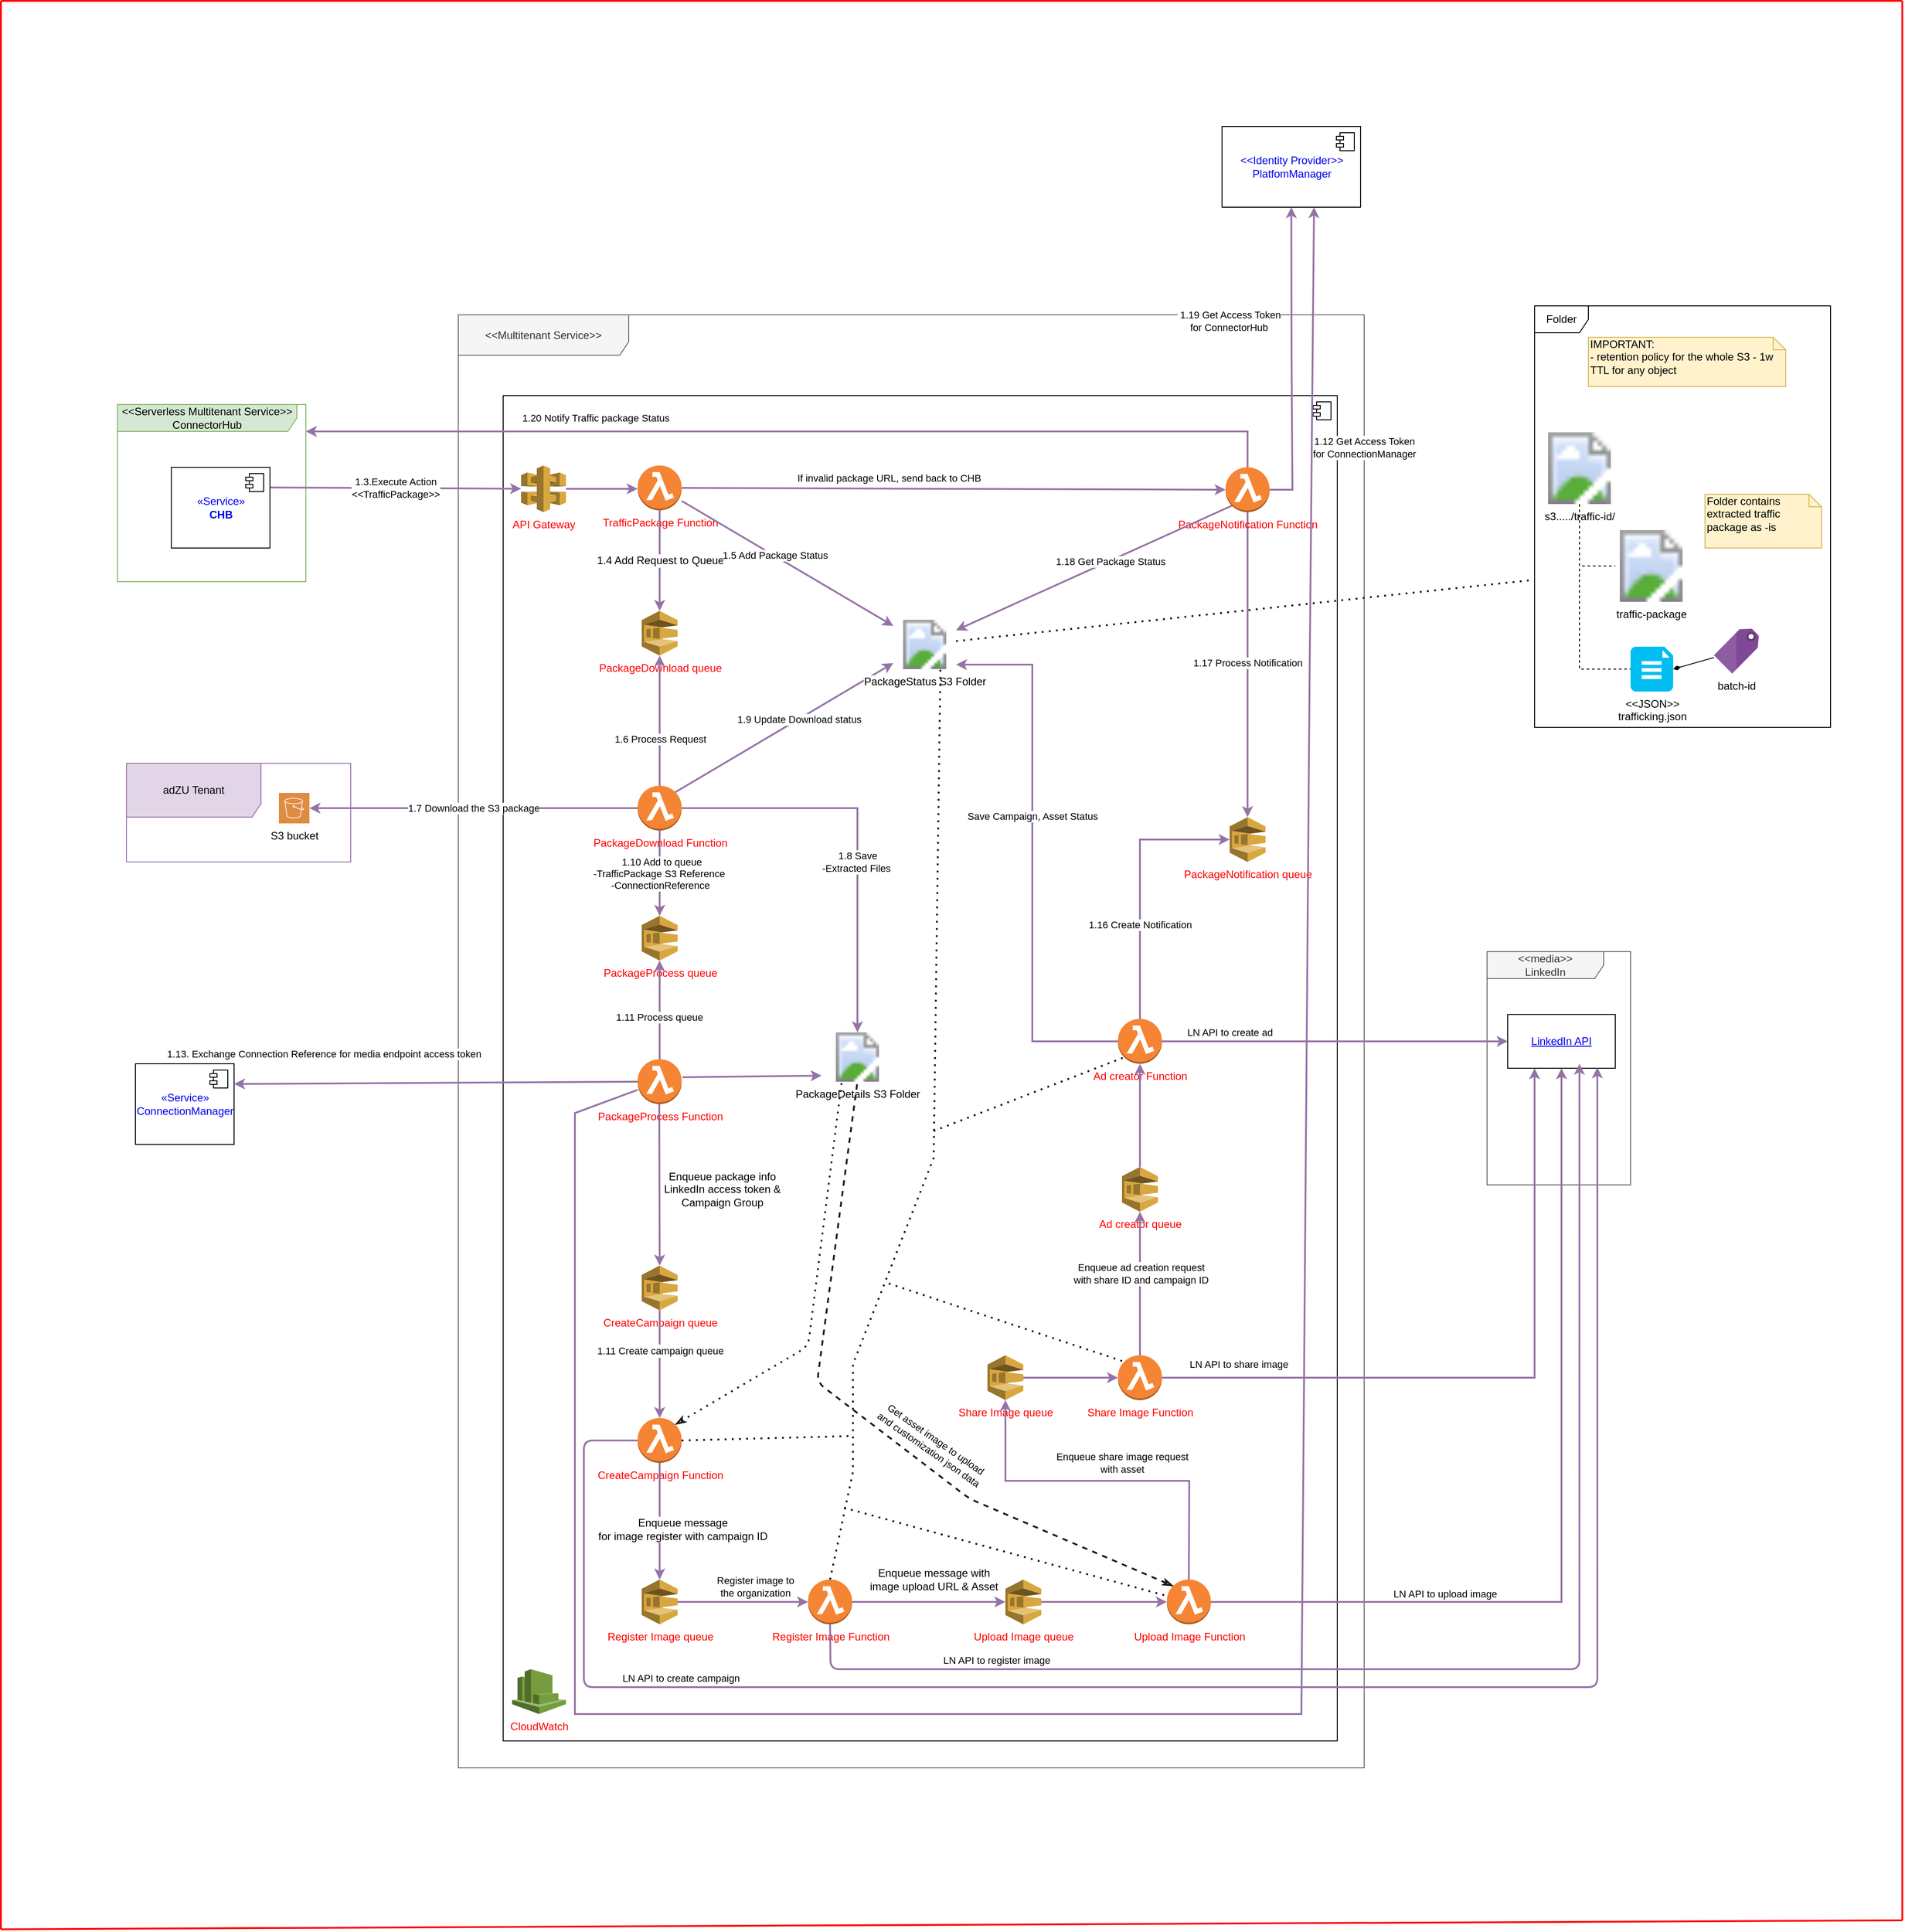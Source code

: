 <mxfile version="20.0.1" type="github">
  <diagram id="2nafvPesXBV369Mlgwu8" name="Page-1">
    <mxGraphModel dx="2031" dy="2743" grid="1" gridSize="10" guides="1" tooltips="1" connect="1" arrows="1" fold="1" page="1" pageScale="1" pageWidth="1169" pageHeight="1654" math="0" shadow="0">
      <root>
        <mxCell id="0" />
        <mxCell id="1" parent="0" />
        <mxCell id="rJLXyOpNKVKNRPo0n4hy-1" value="&amp;lt;&amp;lt;Multitenant Service&amp;gt;&amp;gt;" style="shape=umlFrame;whiteSpace=wrap;html=1;width=190;height=45;fillColor=#f5f5f5;strokeColor=#666666;fontColor=#333333;" parent="1" vertex="1">
          <mxGeometry x="640" y="-760" width="1010" height="1620" as="geometry" />
        </mxCell>
        <UserObject label="" id="rJLXyOpNKVKNRPo0n4hy-2">
          <mxCell style="html=1;dropTarget=0;" parent="1" vertex="1">
            <mxGeometry x="690" y="-670" width="930" height="1500" as="geometry" />
          </mxCell>
        </UserObject>
        <mxCell id="rJLXyOpNKVKNRPo0n4hy-3" value="" style="shape=component;jettyWidth=8;jettyHeight=4;" parent="rJLXyOpNKVKNRPo0n4hy-2" vertex="1">
          <mxGeometry x="1" width="20" height="20" relative="1" as="geometry">
            <mxPoint x="-27" y="7" as="offset" />
          </mxGeometry>
        </mxCell>
        <mxCell id="rJLXyOpNKVKNRPo0n4hy-4" value="adZU Tenant&lt;br&gt;" style="shape=umlFrame;whiteSpace=wrap;html=1;width=150;height=60;fillColor=#e1d5e7;strokeColor=#9673a6;" parent="1" vertex="1">
          <mxGeometry x="270" y="-260" width="250" height="110" as="geometry" />
        </mxCell>
        <mxCell id="rJLXyOpNKVKNRPo0n4hy-5" value="&amp;lt;&amp;lt;Serverless Multitenant Service&amp;gt;&amp;gt;&lt;br&gt;ConnectorHub" style="shape=umlFrame;whiteSpace=wrap;html=1;width=200;height=30;fillColor=#d5e8d4;strokeColor=#82b366;" parent="1" vertex="1">
          <mxGeometry x="260" y="-660" width="210" height="197.5" as="geometry" />
        </mxCell>
        <mxCell id="rJLXyOpNKVKNRPo0n4hy-6" value="&amp;lt;&amp;lt;media&amp;gt;&amp;gt;&lt;br&gt;LinkedIn" style="shape=umlFrame;whiteSpace=wrap;html=1;width=130;height=30;fillColor=#f5f5f5;strokeColor=#666666;fontColor=#333333;" parent="1" vertex="1">
          <mxGeometry x="1787" y="-50" width="160" height="260" as="geometry" />
        </mxCell>
        <mxCell id="rJLXyOpNKVKNRPo0n4hy-7" value="S3 bucket" style="pointerEvents=1;shadow=0;dashed=0;html=1;strokeColor=none;fillColor=#DF8C42;labelPosition=center;verticalLabelPosition=bottom;verticalAlign=top;align=center;outlineConnect=0;shape=mxgraph.veeam2.aws_s3;" parent="1" vertex="1">
          <mxGeometry x="440" y="-227" width="34" height="34" as="geometry" />
        </mxCell>
        <mxCell id="rJLXyOpNKVKNRPo0n4hy-8" value="1.3.Execute Action&lt;br&gt;&amp;lt;&amp;lt;TrafficPackage&amp;gt;&amp;gt;" style="edgeStyle=none;rounded=0;orthogonalLoop=1;jettySize=auto;html=1;fillColor=#e1d5e7;strokeColor=#9673a6;strokeWidth=2;exitX=1;exitY=0.25;exitDx=0;exitDy=0;" parent="1" source="rJLXyOpNKVKNRPo0n4hy-46" target="rJLXyOpNKVKNRPo0n4hy-10" edge="1">
          <mxGeometry relative="1" as="geometry">
            <mxPoint x="970.96" y="-443.945" as="targetPoint" />
            <mxPoint x="650" y="-442.575" as="sourcePoint" />
          </mxGeometry>
        </mxCell>
        <mxCell id="rJLXyOpNKVKNRPo0n4hy-9" value="&lt;font color=&quot;#ff0000&quot;&gt;TrafficPackage Function&lt;/font&gt;" style="outlineConnect=0;dashed=0;verticalLabelPosition=bottom;verticalAlign=top;align=center;html=1;shape=mxgraph.aws3.lambda_function;fillColor=#F58534;gradientColor=none;" parent="1" vertex="1">
          <mxGeometry x="840" y="-592" width="49" height="50" as="geometry" />
        </mxCell>
        <mxCell id="rJLXyOpNKVKNRPo0n4hy-10" value="&lt;font color=&quot;#ff0000&quot;&gt;API Gateway&lt;/font&gt;" style="outlineConnect=0;dashed=0;verticalLabelPosition=bottom;verticalAlign=top;align=center;html=1;shape=mxgraph.aws3.api_gateway;fillColor=#D9A741;gradientColor=none;" parent="1" vertex="1">
          <mxGeometry x="710" y="-592" width="50" height="52" as="geometry" />
        </mxCell>
        <mxCell id="rJLXyOpNKVKNRPo0n4hy-11" value="" style="endArrow=classic;html=1;fillColor=#e1d5e7;strokeColor=#9673a6;strokeWidth=2;" parent="1" source="rJLXyOpNKVKNRPo0n4hy-10" edge="1">
          <mxGeometry width="50" height="50" relative="1" as="geometry">
            <mxPoint x="960" y="-650" as="sourcePoint" />
            <mxPoint x="840" y="-566" as="targetPoint" />
          </mxGeometry>
        </mxCell>
        <mxCell id="rJLXyOpNKVKNRPo0n4hy-12" value="&lt;font color=&quot;#ff0000&quot;&gt;PackageDownload queue&lt;/font&gt;" style="outlineConnect=0;dashed=0;verticalLabelPosition=bottom;verticalAlign=top;align=center;html=1;shape=mxgraph.aws3.sqs;fillColor=#D9A741;gradientColor=none;" parent="1" vertex="1">
          <mxGeometry x="844.5" y="-430" width="40" height="50" as="geometry" />
        </mxCell>
        <mxCell id="rJLXyOpNKVKNRPo0n4hy-13" value="1.13. Exchange Connection Reference for media endpoint access token" style="edgeStyle=none;rounded=0;orthogonalLoop=1;jettySize=auto;html=1;entryX=1;entryY=0.25;entryDx=0;entryDy=0;fillColor=#e1d5e7;strokeColor=#9673a6;strokeWidth=2;exitX=0;exitY=0.5;exitDx=0;exitDy=0;exitPerimeter=0;" parent="1" source="rJLXyOpNKVKNRPo0n4hy-65" target="rJLXyOpNKVKNRPo0n4hy-48" edge="1">
          <mxGeometry x="0.556" y="-33" relative="1" as="geometry">
            <mxPoint x="927.835" y="-480" as="sourcePoint" />
            <mxPoint as="offset" />
          </mxGeometry>
        </mxCell>
        <mxCell id="rJLXyOpNKVKNRPo0n4hy-14" value="&amp;nbsp;1.19 Get Access Token &lt;br&gt;for ConnectorHub" style="edgeStyle=none;rounded=0;orthogonalLoop=1;jettySize=auto;html=1;fillColor=#e1d5e7;strokeColor=#9673a6;strokeWidth=2;exitX=1;exitY=0.5;exitDx=0;exitDy=0;exitPerimeter=0;entryX=0.5;entryY=1;entryDx=0;entryDy=0;" parent="1" source="rJLXyOpNKVKNRPo0n4hy-39" edge="1" target="rJLXyOpNKVKNRPo0n4hy-50">
          <mxGeometry x="0.255" y="70" relative="1" as="geometry">
            <mxPoint as="offset" />
            <mxPoint x="1110" y="-566" as="sourcePoint" />
            <mxPoint x="1540" y="-879" as="targetPoint" />
            <Array as="points">
              <mxPoint x="1570" y="-565" />
              <mxPoint x="1569" y="-720" />
            </Array>
          </mxGeometry>
        </mxCell>
        <mxCell id="rJLXyOpNKVKNRPo0n4hy-15" value="1.7 Download the S3 package" style="edgeStyle=none;rounded=0;orthogonalLoop=1;jettySize=auto;html=1;fillColor=#e1d5e7;strokeColor=#9673a6;strokeWidth=2;exitX=0;exitY=0.5;exitDx=0;exitDy=0;exitPerimeter=0;" parent="1" source="rJLXyOpNKVKNRPo0n4hy-19" target="rJLXyOpNKVKNRPo0n4hy-7" edge="1">
          <mxGeometry relative="1" as="geometry">
            <mxPoint x="1165" y="-530" as="sourcePoint" />
            <mxPoint x="610" y="-188" as="targetPoint" />
          </mxGeometry>
        </mxCell>
        <mxCell id="rJLXyOpNKVKNRPo0n4hy-16" value="&lt;span style=&quot;font-size: 12px&quot;&gt;1.4 Add Request to Queue&lt;/span&gt;" style="edgeStyle=none;rounded=0;orthogonalLoop=1;jettySize=auto;html=1;fillColor=#e1d5e7;strokeColor=#9673a6;strokeWidth=2;exitX=0.5;exitY=1;exitDx=0;exitDy=0;exitPerimeter=0;" parent="1" source="rJLXyOpNKVKNRPo0n4hy-9" target="rJLXyOpNKVKNRPo0n4hy-12" edge="1">
          <mxGeometry relative="1" as="geometry">
            <mxPoint x="1165" y="-530" as="sourcePoint" />
            <mxPoint x="624" y="-164.486" as="targetPoint" />
          </mxGeometry>
        </mxCell>
        <mxCell id="rJLXyOpNKVKNRPo0n4hy-17" value="&amp;nbsp;1.10 Add to queue&lt;br&gt;-TrafficPackage S3 Reference&amp;nbsp;&lt;br&gt;-ConnectionReference" style="edgeStyle=orthogonalEdgeStyle;rounded=0;orthogonalLoop=1;jettySize=auto;html=1;strokeWidth=2;fillColor=#e1d5e7;strokeColor=#9673a6;" parent="1" source="rJLXyOpNKVKNRPo0n4hy-19" target="rJLXyOpNKVKNRPo0n4hy-20" edge="1">
          <mxGeometry relative="1" as="geometry" />
        </mxCell>
        <mxCell id="rJLXyOpNKVKNRPo0n4hy-18" value="1.8 Save &lt;br&gt;-Extracted Files&amp;nbsp;" style="edgeStyle=orthogonalEdgeStyle;rounded=0;orthogonalLoop=1;jettySize=auto;html=1;fillColor=#e1d5e7;strokeColor=#9673a6;strokeWidth=2;exitX=1;exitY=0.5;exitDx=0;exitDy=0;exitPerimeter=0;" parent="1" source="rJLXyOpNKVKNRPo0n4hy-19" target="rJLXyOpNKVKNRPo0n4hy-53" edge="1">
          <mxGeometry x="0.148" relative="1" as="geometry">
            <mxPoint x="1180.5" y="-215" as="sourcePoint" />
            <mxPoint x="1361" y="-215" as="targetPoint" />
            <mxPoint as="offset" />
          </mxGeometry>
        </mxCell>
        <mxCell id="rJLXyOpNKVKNRPo0n4hy-19" value="&lt;font color=&quot;#ff0000&quot;&gt;PackageDownload Function&lt;/font&gt;" style="outlineConnect=0;dashed=0;verticalLabelPosition=bottom;verticalAlign=top;align=center;html=1;shape=mxgraph.aws3.lambda_function;fillColor=#F58534;gradientColor=none;" parent="1" vertex="1">
          <mxGeometry x="840" y="-235" width="49" height="50" as="geometry" />
        </mxCell>
        <mxCell id="rJLXyOpNKVKNRPo0n4hy-20" value="&lt;font color=&quot;#ff0000&quot;&gt;PackageProcess queue&lt;/font&gt;" style="outlineConnect=0;dashed=0;verticalLabelPosition=bottom;verticalAlign=top;align=center;html=1;shape=mxgraph.aws3.sqs;fillColor=#D9A741;gradientColor=none;" parent="1" vertex="1">
          <mxGeometry x="844.5" y="-90" width="40" height="50" as="geometry" />
        </mxCell>
        <mxCell id="rJLXyOpNKVKNRPo0n4hy-21" value="" style="edgeStyle=none;rounded=0;orthogonalLoop=1;jettySize=auto;html=1;fillColor=#e1d5e7;strokeColor=#9673a6;strokeWidth=2;entryX=0.5;entryY=1;entryDx=0;entryDy=0;entryPerimeter=0;exitX=0.5;exitY=0;exitDx=0;exitDy=0;exitPerimeter=0;" parent="1" source="rJLXyOpNKVKNRPo0n4hy-19" target="rJLXyOpNKVKNRPo0n4hy-12" edge="1">
          <mxGeometry relative="1" as="geometry">
            <mxPoint x="1155" y="-230" as="sourcePoint" />
            <mxPoint x="1155" y="-240" as="targetPoint" />
          </mxGeometry>
        </mxCell>
        <mxCell id="rJLXyOpNKVKNRPo0n4hy-22" value="1.6 Process Request" style="edgeLabel;html=1;align=center;verticalAlign=middle;resizable=0;points=[];" parent="rJLXyOpNKVKNRPo0n4hy-21" vertex="1" connectable="0">
          <mxGeometry x="-0.28" relative="1" as="geometry">
            <mxPoint as="offset" />
          </mxGeometry>
        </mxCell>
        <mxCell id="rJLXyOpNKVKNRPo0n4hy-23" style="edgeStyle=orthogonalEdgeStyle;rounded=0;orthogonalLoop=1;jettySize=auto;html=1;entryX=0.5;entryY=1;entryDx=0;entryDy=0;entryPerimeter=0;strokeWidth=2;fillColor=#e1d5e7;strokeColor=#9673a6;exitX=0.5;exitY=0;exitDx=0;exitDy=0;exitPerimeter=0;" parent="1" source="rJLXyOpNKVKNRPo0n4hy-65" target="rJLXyOpNKVKNRPo0n4hy-20" edge="1">
          <mxGeometry relative="1" as="geometry" />
        </mxCell>
        <mxCell id="rJLXyOpNKVKNRPo0n4hy-24" value="1.11 Process queue" style="edgeLabel;html=1;align=center;verticalAlign=middle;resizable=0;points=[];" parent="rJLXyOpNKVKNRPo0n4hy-23" vertex="1" connectable="0">
          <mxGeometry x="-0.135" y="1" relative="1" as="geometry">
            <mxPoint as="offset" />
          </mxGeometry>
        </mxCell>
        <mxCell id="rJLXyOpNKVKNRPo0n4hy-27" value="Save Campaign, Asset Status" style="edgeStyle=orthogonalEdgeStyle;rounded=0;orthogonalLoop=1;jettySize=auto;html=1;strokeWidth=2;fillColor=#e1d5e7;strokeColor=#9673a6;" parent="1" source="rJLXyOpNKVKNRPo0n4hy-28" target="rJLXyOpNKVKNRPo0n4hy-52" edge="1">
          <mxGeometry x="0.154" relative="1" as="geometry">
            <Array as="points">
              <mxPoint x="1280" y="50" />
              <mxPoint x="1280" y="-370" />
            </Array>
            <mxPoint x="1400" y="-340" as="targetPoint" />
            <mxPoint as="offset" />
          </mxGeometry>
        </mxCell>
        <mxCell id="rJLXyOpNKVKNRPo0n4hy-28" value="&lt;font color=&quot;#ff0000&quot;&gt;Ad creator Function&lt;/font&gt;" style="outlineConnect=0;dashed=0;verticalLabelPosition=bottom;verticalAlign=top;align=center;html=1;shape=mxgraph.aws3.lambda_function;fillColor=#F58534;gradientColor=none;" parent="1" vertex="1">
          <mxGeometry x="1375.5" y="25" width="49" height="50" as="geometry" />
        </mxCell>
        <UserObject label="LinkedIn API" link="https://ads.google.com/intl/en_IN/home/" id="rJLXyOpNKVKNRPo0n4hy-29">
          <mxCell style="rounded=0;whiteSpace=wrap;html=1;fontColor=#0000EE;fontStyle=4;" parent="1" vertex="1">
            <mxGeometry x="1810" y="20" width="120" height="60" as="geometry" />
          </mxCell>
        </UserObject>
        <mxCell id="rJLXyOpNKVKNRPo0n4hy-30" value="&lt;font color=&quot;#ff0000&quot;&gt;PackageNotification queue&lt;/font&gt;" style="outlineConnect=0;dashed=0;verticalLabelPosition=bottom;verticalAlign=top;align=center;html=1;shape=mxgraph.aws3.sqs;fillColor=#D9A741;gradientColor=none;" parent="1" vertex="1">
          <mxGeometry x="1500" y="-200" width="40" height="50" as="geometry" />
        </mxCell>
        <mxCell id="rJLXyOpNKVKNRPo0n4hy-31" style="edgeStyle=orthogonalEdgeStyle;rounded=0;orthogonalLoop=1;jettySize=auto;html=1;strokeWidth=2;fillColor=#e1d5e7;strokeColor=#9673a6;exitX=0.5;exitY=0;exitDx=0;exitDy=0;exitPerimeter=0;entryX=0;entryY=0.5;entryDx=0;entryDy=0;entryPerimeter=0;" parent="1" source="rJLXyOpNKVKNRPo0n4hy-28" target="rJLXyOpNKVKNRPo0n4hy-30" edge="1">
          <mxGeometry relative="1" as="geometry">
            <mxPoint x="1385" y="-50" as="sourcePoint" />
            <mxPoint x="1185" y="-65" as="targetPoint" />
            <Array as="points">
              <mxPoint x="1400" y="-175" />
            </Array>
          </mxGeometry>
        </mxCell>
        <mxCell id="rJLXyOpNKVKNRPo0n4hy-32" value="1.16 Create Notification" style="edgeLabel;html=1;align=center;verticalAlign=middle;resizable=0;points=[];" parent="rJLXyOpNKVKNRPo0n4hy-31" vertex="1" connectable="0">
          <mxGeometry x="0.333" y="1" relative="1" as="geometry">
            <mxPoint y="96" as="offset" />
          </mxGeometry>
        </mxCell>
        <mxCell id="rJLXyOpNKVKNRPo0n4hy-33" value="" style="endArrow=classic;html=1;fillColor=#e1d5e7;strokeColor=#9673a6;strokeWidth=2;exitX=0.855;exitY=0.145;exitDx=0;exitDy=0;exitPerimeter=0;" parent="1" source="rJLXyOpNKVKNRPo0n4hy-19" target="rJLXyOpNKVKNRPo0n4hy-52" edge="1">
          <mxGeometry width="50" height="50" relative="1" as="geometry">
            <mxPoint x="930" y="-250" as="sourcePoint" />
            <mxPoint x="1350" y="-352" as="targetPoint" />
          </mxGeometry>
        </mxCell>
        <mxCell id="rJLXyOpNKVKNRPo0n4hy-34" value="1.9 Update Download status" style="edgeLabel;html=1;align=center;verticalAlign=middle;resizable=0;points=[];" parent="rJLXyOpNKVKNRPo0n4hy-33" vertex="1" connectable="0">
          <mxGeometry x="-0.166" y="4" relative="1" as="geometry">
            <mxPoint x="38" y="-18" as="offset" />
          </mxGeometry>
        </mxCell>
        <mxCell id="rJLXyOpNKVKNRPo0n4hy-35" value="&lt;font color=&quot;#ff0000&quot;&gt;CloudWatch&lt;/font&gt;" style="outlineConnect=0;dashed=0;verticalLabelPosition=bottom;verticalAlign=top;align=center;html=1;shape=mxgraph.aws3.cloudwatch;fillColor=#759C3E;gradientColor=none;" parent="1" vertex="1">
          <mxGeometry x="700" y="750" width="60" height="50" as="geometry" />
        </mxCell>
        <mxCell id="rJLXyOpNKVKNRPo0n4hy-36" style="edgeStyle=orthogonalEdgeStyle;rounded=0;orthogonalLoop=1;jettySize=auto;html=1;strokeWidth=2;fillColor=#e1d5e7;strokeColor=#9673a6;" parent="1" source="rJLXyOpNKVKNRPo0n4hy-39" target="rJLXyOpNKVKNRPo0n4hy-30" edge="1">
          <mxGeometry relative="1" as="geometry" />
        </mxCell>
        <mxCell id="rJLXyOpNKVKNRPo0n4hy-37" value="1.17 Process Notification" style="edgeLabel;html=1;align=center;verticalAlign=middle;resizable=0;points=[];" parent="rJLXyOpNKVKNRPo0n4hy-36" vertex="1" connectable="0">
          <mxGeometry x="0.126" y="3" relative="1" as="geometry">
            <mxPoint x="-3" y="-24" as="offset" />
          </mxGeometry>
        </mxCell>
        <mxCell id="rJLXyOpNKVKNRPo0n4hy-38" value="1.20 Notify Traffic package Status" style="edgeStyle=orthogonalEdgeStyle;rounded=0;orthogonalLoop=1;jettySize=auto;html=1;strokeWidth=2;fillColor=#e1d5e7;strokeColor=#9673a6;exitX=0.5;exitY=0;exitDx=0;exitDy=0;exitPerimeter=0;" parent="1" edge="1" target="rJLXyOpNKVKNRPo0n4hy-5" source="rJLXyOpNKVKNRPo0n4hy-39">
          <mxGeometry x="0.407" y="-15" relative="1" as="geometry">
            <mxPoint x="468" y="-615.0" as="targetPoint" />
            <Array as="points">
              <mxPoint x="1520" y="-630" />
            </Array>
            <mxPoint x="1513.5" y="-615.0" as="sourcePoint" />
            <mxPoint as="offset" />
          </mxGeometry>
        </mxCell>
        <mxCell id="rJLXyOpNKVKNRPo0n4hy-39" value="&lt;font color=&quot;#ff0000&quot;&gt;PackageNotification Function&lt;/font&gt;" style="outlineConnect=0;dashed=0;verticalLabelPosition=bottom;verticalAlign=top;align=center;html=1;shape=mxgraph.aws3.lambda_function;fillColor=#F58534;gradientColor=none;" parent="1" vertex="1">
          <mxGeometry x="1495.5" y="-590" width="49" height="50" as="geometry" />
        </mxCell>
        <mxCell id="rJLXyOpNKVKNRPo0n4hy-40" value="" style="endArrow=classic;html=1;strokeWidth=2;exitX=0.145;exitY=0.855;exitDx=0;exitDy=0;exitPerimeter=0;fillColor=#e1d5e7;strokeColor=#9673a6;" parent="1" source="rJLXyOpNKVKNRPo0n4hy-39" target="rJLXyOpNKVKNRPo0n4hy-52" edge="1">
          <mxGeometry width="50" height="50" relative="1" as="geometry">
            <mxPoint x="1380" y="-420" as="sourcePoint" />
            <mxPoint x="1390.889" y="-390" as="targetPoint" />
          </mxGeometry>
        </mxCell>
        <mxCell id="rJLXyOpNKVKNRPo0n4hy-41" value="1.18 Get Package Status" style="edgeLabel;html=1;align=center;verticalAlign=middle;resizable=0;points=[];" parent="rJLXyOpNKVKNRPo0n4hy-40" vertex="1" connectable="0">
          <mxGeometry x="-0.115" relative="1" as="geometry">
            <mxPoint as="offset" />
          </mxGeometry>
        </mxCell>
        <mxCell id="rJLXyOpNKVKNRPo0n4hy-42" value="" style="endArrow=classic;html=1;fillColor=#e1d5e7;strokeColor=#9673a6;strokeWidth=2;" parent="1" source="rJLXyOpNKVKNRPo0n4hy-9" target="rJLXyOpNKVKNRPo0n4hy-52" edge="1">
          <mxGeometry width="50" height="50" relative="1" as="geometry">
            <mxPoint x="1186.195" y="-530" as="sourcePoint" />
            <mxPoint x="1350" y="-387.727" as="targetPoint" />
          </mxGeometry>
        </mxCell>
        <mxCell id="rJLXyOpNKVKNRPo0n4hy-43" value="1.5 Add Package Status" style="edgeLabel;html=1;align=center;verticalAlign=middle;resizable=0;points=[];" parent="rJLXyOpNKVKNRPo0n4hy-42" vertex="1" connectable="0">
          <mxGeometry x="-0.125" y="1" relative="1" as="geometry">
            <mxPoint as="offset" />
          </mxGeometry>
        </mxCell>
        <mxCell id="rJLXyOpNKVKNRPo0n4hy-44" value="" style="endArrow=classic;html=1;fillColor=#e1d5e7;strokeColor=#9673a6;strokeWidth=2;rounded=0;entryX=0.664;entryY=1;entryDx=0;entryDy=0;entryPerimeter=0;" parent="1" source="rJLXyOpNKVKNRPo0n4hy-65" target="rJLXyOpNKVKNRPo0n4hy-50" edge="1">
          <mxGeometry width="50" height="50" relative="1" as="geometry">
            <mxPoint x="840" y="170" as="sourcePoint" />
            <mxPoint x="1310" y="-945" as="targetPoint" />
            <Array as="points">
              <mxPoint x="770" y="130" />
              <mxPoint x="770" y="800" />
              <mxPoint x="1200" y="800" />
              <mxPoint x="1580" y="800" />
              <mxPoint x="1589" y="-340" />
            </Array>
          </mxGeometry>
        </mxCell>
        <mxCell id="rJLXyOpNKVKNRPo0n4hy-45" value="1.12 Get Access Token&lt;br&gt;for ConnectionManager" style="edgeLabel;html=1;align=center;verticalAlign=middle;resizable=0;points=[];" parent="rJLXyOpNKVKNRPo0n4hy-44" vertex="1" connectable="0">
          <mxGeometry x="0.676" y="-2" relative="1" as="geometry">
            <mxPoint x="59" y="-256" as="offset" />
          </mxGeometry>
        </mxCell>
        <mxCell id="rJLXyOpNKVKNRPo0n4hy-46" value="&lt;span style=&quot;color: rgb(0 , 0 , 238)&quot;&gt;«Service»&lt;/span&gt;&lt;br style=&quot;color: rgb(0 , 0 , 238)&quot;&gt;&lt;b style=&quot;color: rgb(0 , 0 , 238)&quot;&gt;CHB&lt;/b&gt;" style="html=1;dropTarget=0;" parent="1" vertex="1">
          <mxGeometry x="320" y="-590" width="110" height="90" as="geometry" />
        </mxCell>
        <mxCell id="rJLXyOpNKVKNRPo0n4hy-47" value="" style="shape=module;jettyWidth=8;jettyHeight=4;" parent="rJLXyOpNKVKNRPo0n4hy-46" vertex="1">
          <mxGeometry x="1" width="20" height="20" relative="1" as="geometry">
            <mxPoint x="-27" y="7" as="offset" />
          </mxGeometry>
        </mxCell>
        <mxCell id="rJLXyOpNKVKNRPo0n4hy-48" value="&lt;span style=&quot;color: rgb(0 , 0 , 238)&quot;&gt;«Service»&lt;/span&gt;&lt;br style=&quot;color: rgb(0 , 0 , 238)&quot;&gt;&lt;span style=&quot;color: rgb(0 , 0 , 238)&quot;&gt;ConnectionManager&lt;/span&gt;" style="html=1;dropTarget=0;" parent="1" vertex="1">
          <mxGeometry x="280" y="75" width="110" height="90" as="geometry" />
        </mxCell>
        <mxCell id="rJLXyOpNKVKNRPo0n4hy-49" value="" style="shape=module;jettyWidth=8;jettyHeight=4;" parent="rJLXyOpNKVKNRPo0n4hy-48" vertex="1">
          <mxGeometry x="1" width="20" height="20" relative="1" as="geometry">
            <mxPoint x="-27" y="7" as="offset" />
          </mxGeometry>
        </mxCell>
        <mxCell id="rJLXyOpNKVKNRPo0n4hy-50" value="&lt;span style=&quot;color: rgb(0 , 0 , 238)&quot;&gt;&amp;lt;&amp;lt;Identity Provider&amp;gt;&amp;gt;&lt;/span&gt;&lt;br style=&quot;color: rgb(0 , 0 , 238)&quot;&gt;&lt;span style=&quot;color: rgb(0 , 0 , 238)&quot;&gt;PlatfomManager&lt;/span&gt;" style="html=1;dropTarget=0;" parent="1" vertex="1">
          <mxGeometry x="1491.5" y="-970" width="154.5" height="90" as="geometry" />
        </mxCell>
        <mxCell id="rJLXyOpNKVKNRPo0n4hy-51" value="" style="shape=module;jettyWidth=8;jettyHeight=4;" parent="rJLXyOpNKVKNRPo0n4hy-50" vertex="1">
          <mxGeometry x="1" width="20" height="20" relative="1" as="geometry">
            <mxPoint x="-27" y="7" as="offset" />
          </mxGeometry>
        </mxCell>
        <mxCell id="rJLXyOpNKVKNRPo0n4hy-52" value="PackageStatus S3 Folder" style="image;html=1;image=/img/lib/clip_art/general/Full_Folder_128x128.png" parent="1" vertex="1">
          <mxGeometry x="1125" y="-420" width="70" height="55" as="geometry" />
        </mxCell>
        <mxCell id="rJLXyOpNKVKNRPo0n4hy-53" value="PackageDetails S3 Folder" style="image;html=1;image=/img/lib/clip_art/general/Full_Folder_128x128.png" parent="1" vertex="1">
          <mxGeometry x="1050" y="40" width="70" height="55" as="geometry" />
        </mxCell>
        <mxCell id="rJLXyOpNKVKNRPo0n4hy-54" value="Folder" style="shape=umlFrame;whiteSpace=wrap;html=1;" parent="1" vertex="1">
          <mxGeometry x="1840" y="-770" width="330" height="470" as="geometry" />
        </mxCell>
        <mxCell id="rJLXyOpNKVKNRPo0n4hy-55" style="edgeStyle=orthogonalEdgeStyle;rounded=0;orthogonalLoop=1;jettySize=auto;html=1;exitX=0.5;exitY=1;exitDx=0;exitDy=0;dashed=1;endArrow=none;endFill=0;entryX=0;entryY=0.5;entryDx=0;entryDy=0;" parent="1" source="rJLXyOpNKVKNRPo0n4hy-56" target="rJLXyOpNKVKNRPo0n4hy-57" edge="1">
          <mxGeometry relative="1" as="geometry" />
        </mxCell>
        <mxCell id="rJLXyOpNKVKNRPo0n4hy-56" value="s3...../traffic-id/" style="image;html=1;image=/img/lib/clip_art/general/Empty_Folder_128x128.png" parent="1" vertex="1">
          <mxGeometry x="1850" y="-629" width="80" height="80" as="geometry" />
        </mxCell>
        <mxCell id="rJLXyOpNKVKNRPo0n4hy-57" value="traffic-package" style="image;html=1;image=/img/lib/clip_art/general/Full_Folder_128x128.png" parent="1" vertex="1">
          <mxGeometry x="1930" y="-520" width="80" height="80" as="geometry" />
        </mxCell>
        <mxCell id="rJLXyOpNKVKNRPo0n4hy-58" value="Folder contains extracted traffic package as -is" style="shape=note;whiteSpace=wrap;html=1;size=14;verticalAlign=top;align=left;spacingTop=-6;fillColor=#fff2cc;strokeColor=#d6b656;" parent="1" vertex="1">
          <mxGeometry x="2030" y="-560" width="130" height="60" as="geometry" />
        </mxCell>
        <mxCell id="rJLXyOpNKVKNRPo0n4hy-59" style="rounded=0;orthogonalLoop=1;jettySize=auto;html=1;exitX=1;exitY=0.5;exitDx=0;exitDy=0;exitPerimeter=0;endArrow=none;endFill=0;startArrow=diamondThin;startFill=1;" parent="1" source="rJLXyOpNKVKNRPo0n4hy-60" target="rJLXyOpNKVKNRPo0n4hy-62" edge="1">
          <mxGeometry relative="1" as="geometry" />
        </mxCell>
        <mxCell id="rJLXyOpNKVKNRPo0n4hy-60" value="&amp;lt;&amp;lt;JSON&amp;gt;&amp;gt;&lt;br&gt;trafficking.json" style="verticalLabelPosition=bottom;html=1;verticalAlign=top;align=center;strokeColor=none;fillColor=#00BEF2;shape=mxgraph.azure.file_2;pointerEvents=1;" parent="1" vertex="1">
          <mxGeometry x="1947" y="-390" width="47.5" height="50" as="geometry" />
        </mxCell>
        <mxCell id="rJLXyOpNKVKNRPo0n4hy-61" style="edgeStyle=orthogonalEdgeStyle;rounded=0;orthogonalLoop=1;jettySize=auto;html=1;exitX=0.5;exitY=1;exitDx=0;exitDy=0;dashed=1;endArrow=none;endFill=0;entryX=0;entryY=0.5;entryDx=0;entryDy=0;entryPerimeter=0;" parent="1" source="rJLXyOpNKVKNRPo0n4hy-56" target="rJLXyOpNKVKNRPo0n4hy-60" edge="1">
          <mxGeometry relative="1" as="geometry" />
        </mxCell>
        <mxCell id="rJLXyOpNKVKNRPo0n4hy-62" value="batch-id" style="aspect=fixed;html=1;points=[];align=center;image;fontSize=12;image=img/lib/mscae/Tag.svg;" parent="1" vertex="1">
          <mxGeometry x="2040" y="-410" width="50" height="50" as="geometry" />
        </mxCell>
        <mxCell id="rJLXyOpNKVKNRPo0n4hy-63" value="&lt;div&gt;IMPORTANT:&lt;/div&gt;&lt;div&gt;- retention policy for the whole S3 - 1w TTL for any object&lt;/div&gt;" style="shape=note;whiteSpace=wrap;html=1;size=14;verticalAlign=top;align=left;spacingTop=-6;fillColor=#fff2cc;strokeColor=#d6b656;" parent="1" vertex="1">
          <mxGeometry x="1900" y="-735" width="220" height="55" as="geometry" />
        </mxCell>
        <mxCell id="rJLXyOpNKVKNRPo0n4hy-64" value="" style="endArrow=none;dashed=1;html=1;dashPattern=1 3;strokeWidth=2;entryX=-0.015;entryY=0.651;entryDx=0;entryDy=0;entryPerimeter=0;" parent="1" source="rJLXyOpNKVKNRPo0n4hy-52" target="rJLXyOpNKVKNRPo0n4hy-54" edge="1">
          <mxGeometry width="50" height="50" relative="1" as="geometry">
            <mxPoint x="1680" y="-460" as="sourcePoint" />
            <mxPoint x="1730" y="-510" as="targetPoint" />
          </mxGeometry>
        </mxCell>
        <mxCell id="rJLXyOpNKVKNRPo0n4hy-65" value="&lt;font color=&quot;#ff0000&quot;&gt;PackageProcess&amp;nbsp;Function&lt;/font&gt;" style="outlineConnect=0;dashed=0;verticalLabelPosition=bottom;verticalAlign=top;align=center;html=1;shape=mxgraph.aws3.lambda_function;fillColor=#F58534;gradientColor=none;" parent="1" vertex="1">
          <mxGeometry x="840" y="70" width="49" height="50" as="geometry" />
        </mxCell>
        <mxCell id="rJLXyOpNKVKNRPo0n4hy-66" value="" style="endArrow=classic;html=1;fillColor=#e1d5e7;strokeColor=#9673a6;strokeWidth=2;entryX=-0.07;entryY=0.877;entryDx=0;entryDy=0;entryPerimeter=0;" parent="1" target="rJLXyOpNKVKNRPo0n4hy-53" edge="1">
          <mxGeometry width="50" height="50" relative="1" as="geometry">
            <mxPoint x="890" y="90" as="sourcePoint" />
            <mxPoint x="1132.11" y="-56.996" as="targetPoint" />
          </mxGeometry>
        </mxCell>
        <mxCell id="iOcRhtn1Pvj0uM8DEcyP-3" value="" style="endArrow=classic;html=1;fillColor=#e1d5e7;strokeColor=#9673a6;strokeWidth=2;exitX=1;exitY=0.5;exitDx=0;exitDy=0;exitPerimeter=0;entryX=0;entryY=0.5;entryDx=0;entryDy=0;entryPerimeter=0;" parent="1" source="rJLXyOpNKVKNRPo0n4hy-9" edge="1" target="rJLXyOpNKVKNRPo0n4hy-39">
          <mxGeometry width="50" height="50" relative="1" as="geometry">
            <mxPoint x="900.005" y="-560" as="sourcePoint" />
            <mxPoint x="1520" y="-600" as="targetPoint" />
          </mxGeometry>
        </mxCell>
        <mxCell id="iOcRhtn1Pvj0uM8DEcyP-7" value="If invalid package URL, send back to CHB" style="edgeLabel;html=1;align=center;verticalAlign=middle;resizable=0;points=[];rotation=0;" parent="iOcRhtn1Pvj0uM8DEcyP-3" vertex="1" connectable="0">
          <mxGeometry x="-0.21" y="-1" relative="1" as="geometry">
            <mxPoint x="-9" y="-13" as="offset" />
          </mxGeometry>
        </mxCell>
        <mxCell id="iOcRhtn1Pvj0uM8DEcyP-8" value="&lt;font color=&quot;#ff0000&quot;&gt;CreateCampaign Function&lt;/font&gt;" style="outlineConnect=0;dashed=0;verticalLabelPosition=bottom;verticalAlign=top;align=center;html=1;shape=mxgraph.aws3.lambda_function;fillColor=#F58534;gradientColor=none;" parent="1" vertex="1">
          <mxGeometry x="840" y="470" width="49" height="50" as="geometry" />
        </mxCell>
        <mxCell id="iOcRhtn1Pvj0uM8DEcyP-9" value="&lt;font color=&quot;#ff0000&quot;&gt;CreateCampaign&amp;nbsp;queue&lt;/font&gt;" style="outlineConnect=0;dashed=0;verticalLabelPosition=bottom;verticalAlign=top;align=center;html=1;shape=mxgraph.aws3.sqs;fillColor=#D9A741;gradientColor=none;" parent="1" vertex="1">
          <mxGeometry x="844.5" y="300" width="40" height="50" as="geometry" />
        </mxCell>
        <mxCell id="iOcRhtn1Pvj0uM8DEcyP-10" value="&lt;span style=&quot;font-size: 12px&quot;&gt;Enqueue package info&lt;br&gt;LinkedIn access token &amp;amp;&lt;br&gt;Campaign Group&lt;br&gt;&lt;/span&gt;" style="edgeStyle=none;rounded=0;orthogonalLoop=1;jettySize=auto;html=1;fillColor=#e1d5e7;strokeColor=#9673a6;strokeWidth=2;exitX=0.5;exitY=1;exitDx=0;exitDy=0;exitPerimeter=0;entryX=0.5;entryY=0;entryDx=0;entryDy=0;entryPerimeter=0;" parent="1" target="iOcRhtn1Pvj0uM8DEcyP-9" edge="1">
          <mxGeometry x="0.054" y="70" relative="1" as="geometry">
            <mxPoint x="864.02" y="120" as="sourcePoint" />
            <mxPoint x="864" y="200" as="targetPoint" />
            <mxPoint as="offset" />
          </mxGeometry>
        </mxCell>
        <mxCell id="0mPdFPJ8UgySxpzReuJT-1" value="&lt;font color=&quot;#ff0000&quot;&gt;Register Image Function&lt;/font&gt;" style="outlineConnect=0;dashed=0;verticalLabelPosition=bottom;verticalAlign=top;align=center;html=1;shape=mxgraph.aws3.lambda_function;fillColor=#F58534;gradientColor=none;" parent="1" vertex="1">
          <mxGeometry x="1030" y="650" width="49" height="50" as="geometry" />
        </mxCell>
        <mxCell id="0mPdFPJ8UgySxpzReuJT-2" value="" style="endArrow=classic;html=1;fillColor=#e1d5e7;strokeColor=#9673a6;strokeWidth=2;entryX=0.833;entryY=0.983;entryDx=0;entryDy=0;entryPerimeter=0;exitX=0;exitY=0.5;exitDx=0;exitDy=0;exitPerimeter=0;" parent="1" source="iOcRhtn1Pvj0uM8DEcyP-8" target="rJLXyOpNKVKNRPo0n4hy-29" edge="1">
          <mxGeometry width="50" height="50" relative="1" as="geometry">
            <mxPoint x="1270" y="575" as="sourcePoint" />
            <mxPoint x="1880" y="575" as="targetPoint" />
            <Array as="points">
              <mxPoint x="780" y="495" />
              <mxPoint x="780" y="770" />
              <mxPoint x="1910" y="770" />
            </Array>
          </mxGeometry>
        </mxCell>
        <mxCell id="P_MQMm48tsE6kodi8rJG-22" value="LN API to create campaign" style="edgeLabel;html=1;align=center;verticalAlign=middle;resizable=0;points=[];" vertex="1" connectable="0" parent="0mPdFPJ8UgySxpzReuJT-2">
          <mxGeometry x="-0.587" y="-1" relative="1" as="geometry">
            <mxPoint x="-2" y="-11" as="offset" />
          </mxGeometry>
        </mxCell>
        <mxCell id="0mPdFPJ8UgySxpzReuJT-3" value="&lt;font color=&quot;#ff0000&quot;&gt;Register Image queue&lt;/font&gt;" style="outlineConnect=0;dashed=0;verticalLabelPosition=bottom;verticalAlign=top;align=center;html=1;shape=mxgraph.aws3.sqs;fillColor=#D9A741;gradientColor=none;" parent="1" vertex="1">
          <mxGeometry x="844.5" y="650" width="40" height="50" as="geometry" />
        </mxCell>
        <mxCell id="0mPdFPJ8UgySxpzReuJT-4" value="&lt;span style=&quot;font-size: 12px&quot;&gt;Enqueue message &lt;br&gt;for image register with campaign ID&lt;br&gt;&lt;/span&gt;" style="edgeStyle=none;rounded=0;orthogonalLoop=1;jettySize=auto;html=1;fillColor=#e1d5e7;strokeColor=#9673a6;strokeWidth=2;" parent="1" source="iOcRhtn1Pvj0uM8DEcyP-8" target="0mPdFPJ8UgySxpzReuJT-3" edge="1">
          <mxGeometry x="0.13" y="25" relative="1" as="geometry">
            <mxPoint x="1040" y="340" as="sourcePoint" />
            <mxPoint x="1040.48" y="520" as="targetPoint" />
            <mxPoint as="offset" />
          </mxGeometry>
        </mxCell>
        <mxCell id="0mPdFPJ8UgySxpzReuJT-5" value="&lt;span style=&quot;font-size: 12px&quot;&gt;&lt;br&gt;&lt;/span&gt;" style="edgeStyle=none;rounded=0;orthogonalLoop=1;jettySize=auto;html=1;fillColor=#e1d5e7;strokeColor=#9673a6;strokeWidth=2;entryX=0;entryY=0.5;entryDx=0;entryDy=0;entryPerimeter=0;" parent="1" source="0mPdFPJ8UgySxpzReuJT-3" target="0mPdFPJ8UgySxpzReuJT-1" edge="1">
          <mxGeometry x="-0.1" y="15" relative="1" as="geometry">
            <mxPoint x="1310" y="420" as="sourcePoint" />
            <mxPoint x="1310" y="340" as="targetPoint" />
            <mxPoint as="offset" />
          </mxGeometry>
        </mxCell>
        <mxCell id="P_MQMm48tsE6kodi8rJG-27" value="Register image to &lt;br&gt;the organization" style="edgeLabel;html=1;align=center;verticalAlign=middle;resizable=0;points=[];" vertex="1" connectable="0" parent="0mPdFPJ8UgySxpzReuJT-5">
          <mxGeometry x="-0.173" relative="1" as="geometry">
            <mxPoint x="26" y="-17" as="offset" />
          </mxGeometry>
        </mxCell>
        <mxCell id="0mPdFPJ8UgySxpzReuJT-6" value="" style="endArrow=classic;html=1;fillColor=#e1d5e7;strokeColor=#9673a6;strokeWidth=2;entryX=0.667;entryY=0.917;entryDx=0;entryDy=0;exitX=0.5;exitY=1;exitDx=0;exitDy=0;exitPerimeter=0;entryPerimeter=0;" parent="1" source="0mPdFPJ8UgySxpzReuJT-1" target="rJLXyOpNKVKNRPo0n4hy-29" edge="1">
          <mxGeometry width="50" height="50" relative="1" as="geometry">
            <mxPoint x="1219" y="331.02" as="sourcePoint" />
            <mxPoint x="1897.04" y="-120" as="targetPoint" />
            <Array as="points">
              <mxPoint x="1055" y="750" />
              <mxPoint x="1890" y="750" />
            </Array>
          </mxGeometry>
        </mxCell>
        <mxCell id="P_MQMm48tsE6kodi8rJG-23" value="LN API to register image" style="edgeLabel;html=1;align=center;verticalAlign=middle;resizable=0;points=[];" vertex="1" connectable="0" parent="0mPdFPJ8UgySxpzReuJT-6">
          <mxGeometry x="-0.694" y="-1" relative="1" as="geometry">
            <mxPoint x="-4" y="-11" as="offset" />
          </mxGeometry>
        </mxCell>
        <mxCell id="0mPdFPJ8UgySxpzReuJT-7" value="&lt;font color=&quot;#ff0000&quot;&gt;Upload Image queue&lt;/font&gt;" style="outlineConnect=0;dashed=0;verticalLabelPosition=bottom;verticalAlign=top;align=center;html=1;shape=mxgraph.aws3.sqs;fillColor=#D9A741;gradientColor=none;" parent="1" vertex="1">
          <mxGeometry x="1250" y="650" width="40" height="50" as="geometry" />
        </mxCell>
        <mxCell id="0mPdFPJ8UgySxpzReuJT-8" value="&lt;span style=&quot;font-size: 12px&quot;&gt;Enqueue message&amp;nbsp;with &lt;br&gt;image upload URL &amp;amp; Asset&lt;br&gt;&lt;/span&gt;" style="edgeStyle=none;rounded=0;orthogonalLoop=1;jettySize=auto;html=1;fillColor=#e1d5e7;strokeColor=#9673a6;strokeWidth=2;exitX=1;exitY=0.5;exitDx=0;exitDy=0;exitPerimeter=0;entryX=0;entryY=0.5;entryDx=0;entryDy=0;entryPerimeter=0;" parent="1" source="0mPdFPJ8UgySxpzReuJT-1" target="0mPdFPJ8UgySxpzReuJT-7" edge="1">
          <mxGeometry x="0.064" y="25" relative="1" as="geometry">
            <mxPoint x="1184" y="290" as="sourcePoint" />
            <mxPoint x="1184" y="210" as="targetPoint" />
            <mxPoint as="offset" />
          </mxGeometry>
        </mxCell>
        <mxCell id="P_MQMm48tsE6kodi8rJG-1" value="1.11 Create campaign queue&lt;span style=&quot;font-size: 12px&quot;&gt;&lt;br&gt;&lt;/span&gt;" style="edgeStyle=none;rounded=0;orthogonalLoop=1;jettySize=auto;html=1;fillColor=#e1d5e7;strokeColor=#9673a6;strokeWidth=2;exitX=0.5;exitY=1;exitDx=0;exitDy=0;exitPerimeter=0;entryX=0.5;entryY=0;entryDx=0;entryDy=0;entryPerimeter=0;" edge="1" parent="1" source="iOcRhtn1Pvj0uM8DEcyP-9" target="iOcRhtn1Pvj0uM8DEcyP-8">
          <mxGeometry x="-0.259" relative="1" as="geometry">
            <mxPoint x="879" y="560" as="sourcePoint" />
            <mxPoint x="870" y="550" as="targetPoint" />
            <mxPoint as="offset" />
          </mxGeometry>
        </mxCell>
        <mxCell id="P_MQMm48tsE6kodi8rJG-2" value="" style="endArrow=none;dashed=1;html=1;dashPattern=1 3;strokeWidth=2;rounded=1;entryX=0.25;entryY=1;entryDx=0;entryDy=0;startArrow=classicThin;startFill=0;strokeColor=#1A1A1A;exitX=0.855;exitY=0.145;exitDx=0;exitDy=0;exitPerimeter=0;" edge="1" parent="1" source="iOcRhtn1Pvj0uM8DEcyP-8" target="rJLXyOpNKVKNRPo0n4hy-53">
          <mxGeometry width="50" height="50" relative="1" as="geometry">
            <mxPoint x="990" y="510" as="sourcePoint" />
            <mxPoint x="939" y="570" as="targetPoint" />
            <Array as="points">
              <mxPoint x="1030" y="390" />
            </Array>
          </mxGeometry>
        </mxCell>
        <mxCell id="P_MQMm48tsE6kodi8rJG-3" value="" style="endArrow=none;dashed=1;html=1;dashPattern=1 3;strokeWidth=2;rounded=0;exitX=0.5;exitY=0;exitDx=0;exitDy=0;exitPerimeter=0;entryX=0.75;entryY=1;entryDx=0;entryDy=0;" edge="1" parent="1" source="0mPdFPJ8UgySxpzReuJT-1" target="rJLXyOpNKVKNRPo0n4hy-52">
          <mxGeometry width="50" height="50" relative="1" as="geometry">
            <mxPoint x="1050" y="570" as="sourcePoint" />
            <mxPoint x="1100" y="520" as="targetPoint" />
            <Array as="points">
              <mxPoint x="1080" y="530" />
              <mxPoint x="1080" y="410" />
              <mxPoint x="1170" y="180" />
            </Array>
          </mxGeometry>
        </mxCell>
        <mxCell id="P_MQMm48tsE6kodi8rJG-4" value="" style="endArrow=none;dashed=1;html=1;dashPattern=1 3;strokeWidth=2;rounded=0;exitX=1;exitY=0.5;exitDx=0;exitDy=0;exitPerimeter=0;" edge="1" parent="1" source="iOcRhtn1Pvj0uM8DEcyP-8">
          <mxGeometry width="50" height="50" relative="1" as="geometry">
            <mxPoint x="960" y="520" as="sourcePoint" />
            <mxPoint x="1080" y="490" as="targetPoint" />
          </mxGeometry>
        </mxCell>
        <mxCell id="P_MQMm48tsE6kodi8rJG-5" value="&lt;font color=&quot;#ff0000&quot;&gt;Upload Image Function&lt;/font&gt;" style="outlineConnect=0;dashed=0;verticalLabelPosition=bottom;verticalAlign=top;align=center;html=1;shape=mxgraph.aws3.lambda_function;fillColor=#F58534;gradientColor=none;" vertex="1" parent="1">
          <mxGeometry x="1430" y="650" width="49" height="50" as="geometry" />
        </mxCell>
        <mxCell id="P_MQMm48tsE6kodi8rJG-6" value="&lt;font color=&quot;#ff0000&quot;&gt;Share Image Function&lt;/font&gt;" style="outlineConnect=0;dashed=0;verticalLabelPosition=bottom;verticalAlign=top;align=center;html=1;shape=mxgraph.aws3.lambda_function;fillColor=#F58534;gradientColor=none;" vertex="1" parent="1">
          <mxGeometry x="1375.5" y="400" width="49" height="50" as="geometry" />
        </mxCell>
        <mxCell id="P_MQMm48tsE6kodi8rJG-8" value="&lt;font color=&quot;#ff0000&quot;&gt;Ad creator queue&lt;/font&gt;" style="outlineConnect=0;dashed=0;verticalLabelPosition=bottom;verticalAlign=top;align=center;html=1;shape=mxgraph.aws3.sqs;fillColor=#D9A741;gradientColor=none;" vertex="1" parent="1">
          <mxGeometry x="1380" y="190" width="40" height="50" as="geometry" />
        </mxCell>
        <mxCell id="P_MQMm48tsE6kodi8rJG-9" value="&lt;font color=&quot;#ff0000&quot;&gt;Share Image queue&lt;/font&gt;" style="outlineConnect=0;dashed=0;verticalLabelPosition=bottom;verticalAlign=top;align=center;html=1;shape=mxgraph.aws3.sqs;fillColor=#D9A741;gradientColor=none;" vertex="1" parent="1">
          <mxGeometry x="1230" y="400" width="40" height="50" as="geometry" />
        </mxCell>
        <mxCell id="P_MQMm48tsE6kodi8rJG-10" value="&lt;span style=&quot;font-size: 12px&quot;&gt;&lt;br&gt;&lt;/span&gt;" style="edgeStyle=none;rounded=0;orthogonalLoop=1;jettySize=auto;html=1;fillColor=#e1d5e7;strokeColor=#9673a6;strokeWidth=2;exitX=1;exitY=0.5;exitDx=0;exitDy=0;exitPerimeter=0;" edge="1" parent="1" source="0mPdFPJ8UgySxpzReuJT-7" target="P_MQMm48tsE6kodi8rJG-5">
          <mxGeometry x="-0.1" y="15" relative="1" as="geometry">
            <mxPoint x="1294.5" y="674.47" as="sourcePoint" />
            <mxPoint x="1440" y="674.47" as="targetPoint" />
            <mxPoint as="offset" />
          </mxGeometry>
        </mxCell>
        <mxCell id="P_MQMm48tsE6kodi8rJG-11" value="&lt;span style=&quot;font-size: 12px&quot;&gt;&lt;br&gt;&lt;/span&gt;" style="edgeStyle=none;rounded=0;orthogonalLoop=1;jettySize=auto;html=1;fillColor=#e1d5e7;strokeColor=#9673a6;strokeWidth=2;entryX=0;entryY=0.5;entryDx=0;entryDy=0;entryPerimeter=0;exitX=1;exitY=0.5;exitDx=0;exitDy=0;exitPerimeter=0;" edge="1" parent="1" source="P_MQMm48tsE6kodi8rJG-9" target="P_MQMm48tsE6kodi8rJG-6">
          <mxGeometry x="-0.1" y="15" relative="1" as="geometry">
            <mxPoint x="1230.0" y="470" as="sourcePoint" />
            <mxPoint x="1375.5" y="470" as="targetPoint" />
            <mxPoint as="offset" />
          </mxGeometry>
        </mxCell>
        <mxCell id="P_MQMm48tsE6kodi8rJG-12" value="&lt;span style=&quot;font-size: 12px&quot;&gt;&lt;br&gt;&lt;/span&gt;" style="edgeStyle=none;rounded=0;orthogonalLoop=1;jettySize=auto;html=1;fillColor=#e1d5e7;strokeColor=#9673a6;strokeWidth=2;entryX=0.5;entryY=1;entryDx=0;entryDy=0;entryPerimeter=0;exitX=0.5;exitY=0;exitDx=0;exitDy=0;exitPerimeter=0;" edge="1" parent="1" source="P_MQMm48tsE6kodi8rJG-5" target="P_MQMm48tsE6kodi8rJG-9">
          <mxGeometry x="-0.1" y="15" relative="1" as="geometry">
            <mxPoint x="1381.75" y="550" as="sourcePoint" />
            <mxPoint x="1527.25" y="550" as="targetPoint" />
            <mxPoint as="offset" />
            <Array as="points">
              <mxPoint x="1455" y="540" />
              <mxPoint x="1380" y="540" />
              <mxPoint x="1250" y="540" />
              <mxPoint x="1250" y="520" />
            </Array>
          </mxGeometry>
        </mxCell>
        <mxCell id="P_MQMm48tsE6kodi8rJG-30" value="Enqueue share image request&lt;br&gt;with asset" style="edgeLabel;html=1;align=center;verticalAlign=middle;resizable=0;points=[];" vertex="1" connectable="0" parent="P_MQMm48tsE6kodi8rJG-12">
          <mxGeometry x="-0.141" relative="1" as="geometry">
            <mxPoint x="-11" y="-20" as="offset" />
          </mxGeometry>
        </mxCell>
        <mxCell id="P_MQMm48tsE6kodi8rJG-13" value="&lt;span style=&quot;font-size: 12px&quot;&gt;&lt;br&gt;&lt;/span&gt;" style="edgeStyle=none;rounded=0;orthogonalLoop=1;jettySize=auto;html=1;fillColor=#e1d5e7;strokeColor=#9673a6;strokeWidth=2;exitX=1;exitY=0.5;exitDx=0;exitDy=0;exitPerimeter=0;" edge="1" parent="1" source="P_MQMm48tsE6kodi8rJG-5" target="rJLXyOpNKVKNRPo0n4hy-29">
          <mxGeometry x="-0.1" y="15" relative="1" as="geometry">
            <mxPoint x="1520" y="670" as="sourcePoint" />
            <mxPoint x="1625.5" y="674.38" as="targetPoint" />
            <mxPoint as="offset" />
            <Array as="points">
              <mxPoint x="1870" y="675" />
            </Array>
          </mxGeometry>
        </mxCell>
        <mxCell id="P_MQMm48tsE6kodi8rJG-24" value="LN API to upload image" style="edgeLabel;html=1;align=center;verticalAlign=middle;resizable=0;points=[];" vertex="1" connectable="0" parent="P_MQMm48tsE6kodi8rJG-13">
          <mxGeometry x="-0.838" y="-2" relative="1" as="geometry">
            <mxPoint x="181" y="-11" as="offset" />
          </mxGeometry>
        </mxCell>
        <mxCell id="P_MQMm48tsE6kodi8rJG-14" value="&lt;span style=&quot;font-size: 12px&quot;&gt;&lt;br&gt;&lt;/span&gt;" style="edgeStyle=none;rounded=0;orthogonalLoop=1;jettySize=auto;html=1;fillColor=#e1d5e7;strokeColor=#9673a6;strokeWidth=2;exitX=1;exitY=0.5;exitDx=0;exitDy=0;exitPerimeter=0;entryX=0.25;entryY=1;entryDx=0;entryDy=0;" edge="1" parent="1" source="P_MQMm48tsE6kodi8rJG-6" target="rJLXyOpNKVKNRPo0n4hy-29">
          <mxGeometry x="-0.1" y="15" relative="1" as="geometry">
            <mxPoint x="1489.0" y="685.0" as="sourcePoint" />
            <mxPoint x="1880" y="135.0" as="targetPoint" />
            <mxPoint as="offset" />
            <Array as="points">
              <mxPoint x="1840" y="425" />
            </Array>
          </mxGeometry>
        </mxCell>
        <mxCell id="P_MQMm48tsE6kodi8rJG-25" value="LN API to share image" style="edgeLabel;html=1;align=center;verticalAlign=middle;resizable=0;points=[];" vertex="1" connectable="0" parent="P_MQMm48tsE6kodi8rJG-14">
          <mxGeometry x="-0.833" y="1" relative="1" as="geometry">
            <mxPoint x="22" y="-14" as="offset" />
          </mxGeometry>
        </mxCell>
        <mxCell id="P_MQMm48tsE6kodi8rJG-15" value="&lt;span style=&quot;font-size: 12px&quot;&gt;&lt;br&gt;&lt;/span&gt;" style="edgeStyle=none;rounded=0;orthogonalLoop=1;jettySize=auto;html=1;fillColor=#e1d5e7;strokeColor=#9673a6;strokeWidth=2;entryX=0.5;entryY=1;entryDx=0;entryDy=0;entryPerimeter=0;" edge="1" parent="1" source="P_MQMm48tsE6kodi8rJG-6" target="P_MQMm48tsE6kodi8rJG-8">
          <mxGeometry x="-0.1" y="15" relative="1" as="geometry">
            <mxPoint x="1200" y="435.0" as="sourcePoint" />
            <mxPoint x="1390" y="435.0" as="targetPoint" />
            <mxPoint as="offset" />
          </mxGeometry>
        </mxCell>
        <mxCell id="P_MQMm48tsE6kodi8rJG-31" value="Enqueue ad creation request&lt;br&gt;with share ID and campaign ID" style="edgeLabel;html=1;align=center;verticalAlign=middle;resizable=0;points=[];" vertex="1" connectable="0" parent="P_MQMm48tsE6kodi8rJG-15">
          <mxGeometry x="0.138" y="-1" relative="1" as="geometry">
            <mxPoint as="offset" />
          </mxGeometry>
        </mxCell>
        <mxCell id="P_MQMm48tsE6kodi8rJG-16" value="&lt;span style=&quot;font-size: 12px&quot;&gt;&lt;br&gt;&lt;/span&gt;" style="edgeStyle=none;rounded=0;orthogonalLoop=1;jettySize=auto;html=1;fillColor=#e1d5e7;strokeColor=#9673a6;strokeWidth=2;entryX=0.5;entryY=1;entryDx=0;entryDy=0;entryPerimeter=0;exitX=0.5;exitY=0;exitDx=0;exitDy=0;exitPerimeter=0;" edge="1" parent="1" source="P_MQMm48tsE6kodi8rJG-8" target="rJLXyOpNKVKNRPo0n4hy-28">
          <mxGeometry x="-0.1" y="15" relative="1" as="geometry">
            <mxPoint x="1490" y="130.0" as="sourcePoint" />
            <mxPoint x="1490" y="-50.0" as="targetPoint" />
            <mxPoint as="offset" />
          </mxGeometry>
        </mxCell>
        <mxCell id="P_MQMm48tsE6kodi8rJG-17" value="&lt;span style=&quot;font-size: 12px&quot;&gt;&lt;br&gt;&lt;/span&gt;" style="edgeStyle=none;rounded=0;orthogonalLoop=1;jettySize=auto;html=1;fillColor=#e1d5e7;strokeColor=#9673a6;strokeWidth=2;entryX=0;entryY=0.5;entryDx=0;entryDy=0;exitX=1;exitY=0.5;exitDx=0;exitDy=0;exitPerimeter=0;" edge="1" parent="1" source="rJLXyOpNKVKNRPo0n4hy-28" target="rJLXyOpNKVKNRPo0n4hy-29">
          <mxGeometry x="-0.1" y="15" relative="1" as="geometry">
            <mxPoint x="1200" y="435.0" as="sourcePoint" />
            <mxPoint x="1385.5" y="435.0" as="targetPoint" />
            <mxPoint as="offset" />
          </mxGeometry>
        </mxCell>
        <mxCell id="P_MQMm48tsE6kodi8rJG-26" value="LN API to create ad" style="edgeLabel;html=1;align=center;verticalAlign=middle;resizable=0;points=[];" vertex="1" connectable="0" parent="P_MQMm48tsE6kodi8rJG-17">
          <mxGeometry x="-0.682" relative="1" as="geometry">
            <mxPoint x="14" y="-10" as="offset" />
          </mxGeometry>
        </mxCell>
        <mxCell id="P_MQMm48tsE6kodi8rJG-18" value="" style="endArrow=none;dashed=1;html=1;dashPattern=1 3;strokeWidth=2;rounded=0;entryX=0.145;entryY=0.855;entryDx=0;entryDy=0;entryPerimeter=0;" edge="1" parent="1" target="rJLXyOpNKVKNRPo0n4hy-28">
          <mxGeometry width="50" height="50" relative="1" as="geometry">
            <mxPoint x="1170" y="150" as="sourcePoint" />
            <mxPoint x="1381" y="345" as="targetPoint" />
          </mxGeometry>
        </mxCell>
        <mxCell id="P_MQMm48tsE6kodi8rJG-20" value="" style="endArrow=none;dashed=1;html=1;dashPattern=1 3;strokeWidth=2;rounded=0;entryX=0.145;entryY=0.145;entryDx=0;entryDy=0;entryPerimeter=0;" edge="1" parent="1" target="P_MQMm48tsE6kodi8rJG-6">
          <mxGeometry width="50" height="50" relative="1" as="geometry">
            <mxPoint x="1120" y="320" as="sourcePoint" />
            <mxPoint x="1401.0" y="365" as="targetPoint" />
          </mxGeometry>
        </mxCell>
        <mxCell id="P_MQMm48tsE6kodi8rJG-21" value="" style="endArrow=none;dashed=1;html=1;dashPattern=1 3;strokeWidth=2;rounded=0;" edge="1" parent="1" target="P_MQMm48tsE6kodi8rJG-5">
          <mxGeometry width="50" height="50" relative="1" as="geometry">
            <mxPoint x="1070" y="570" as="sourcePoint" />
            <mxPoint x="1411.0" y="375" as="targetPoint" />
          </mxGeometry>
        </mxCell>
        <mxCell id="P_MQMm48tsE6kodi8rJG-28" value="" style="endArrow=none;dashed=1;html=1;strokeWidth=2;rounded=1;entryX=0.5;entryY=1;entryDx=0;entryDy=0;startArrow=classicThin;startFill=0;strokeColor=#1A1A1A;exitX=0.145;exitY=0.145;exitDx=0;exitDy=0;exitPerimeter=0;" edge="1" parent="1" source="P_MQMm48tsE6kodi8rJG-5" target="rJLXyOpNKVKNRPo0n4hy-53">
          <mxGeometry width="50" height="50" relative="1" as="geometry">
            <mxPoint x="891.895" y="487.25" as="sourcePoint" />
            <mxPoint x="1077.5" y="105" as="targetPoint" />
            <Array as="points">
              <mxPoint x="1210" y="560" />
              <mxPoint x="1040" y="430" />
            </Array>
          </mxGeometry>
        </mxCell>
        <mxCell id="P_MQMm48tsE6kodi8rJG-29" value="Get asset image to upload&lt;br&gt;and customization json data" style="edgeLabel;html=1;align=center;verticalAlign=middle;resizable=0;points=[];rotation=35;" vertex="1" connectable="0" parent="P_MQMm48tsE6kodi8rJG-28">
          <mxGeometry x="0.672" relative="1" as="geometry">
            <mxPoint x="100" y="274" as="offset" />
          </mxGeometry>
        </mxCell>
        <mxCell id="P_MQMm48tsE6kodi8rJG-33" value="" style="endArrow=none;html=1;rounded=0;strokeColor=#FF0000;strokeWidth=2;" edge="1" parent="1">
          <mxGeometry width="50" height="50" relative="1" as="geometry">
            <mxPoint x="130" y="1040" as="sourcePoint" />
            <mxPoint x="130" y="-1110" as="targetPoint" />
          </mxGeometry>
        </mxCell>
        <mxCell id="P_MQMm48tsE6kodi8rJG-34" value="" style="endArrow=none;html=1;rounded=0;strokeColor=#FF0000;strokeWidth=2;" edge="1" parent="1">
          <mxGeometry width="50" height="50" relative="1" as="geometry">
            <mxPoint x="2250" y="1030" as="sourcePoint" />
            <mxPoint x="2250" y="-1110" as="targetPoint" />
          </mxGeometry>
        </mxCell>
        <mxCell id="P_MQMm48tsE6kodi8rJG-35" value="" style="endArrow=none;html=1;rounded=0;strokeColor=#FF0000;strokeWidth=2;" edge="1" parent="1">
          <mxGeometry width="50" height="50" relative="1" as="geometry">
            <mxPoint x="2250" y="1030" as="sourcePoint" />
            <mxPoint x="130" y="1040" as="targetPoint" />
          </mxGeometry>
        </mxCell>
        <mxCell id="P_MQMm48tsE6kodi8rJG-36" value="" style="endArrow=none;html=1;rounded=0;strokeColor=#FF0000;strokeWidth=2;" edge="1" parent="1">
          <mxGeometry width="50" height="50" relative="1" as="geometry">
            <mxPoint x="2250" y="-1110" as="sourcePoint" />
            <mxPoint x="130" y="-1110" as="targetPoint" />
          </mxGeometry>
        </mxCell>
      </root>
    </mxGraphModel>
  </diagram>
</mxfile>
